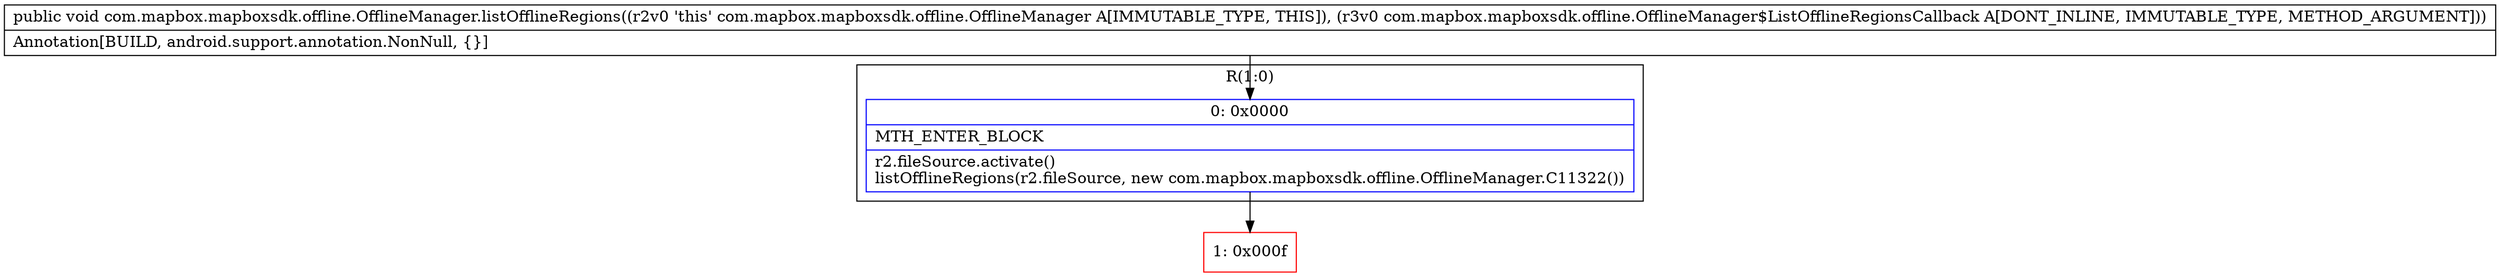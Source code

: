 digraph "CFG forcom.mapbox.mapboxsdk.offline.OfflineManager.listOfflineRegions(Lcom\/mapbox\/mapboxsdk\/offline\/OfflineManager$ListOfflineRegionsCallback;)V" {
subgraph cluster_Region_1420237708 {
label = "R(1:0)";
node [shape=record,color=blue];
Node_0 [shape=record,label="{0\:\ 0x0000|MTH_ENTER_BLOCK\l|r2.fileSource.activate()\llistOfflineRegions(r2.fileSource, new com.mapbox.mapboxsdk.offline.OfflineManager.C11322())\l}"];
}
Node_1 [shape=record,color=red,label="{1\:\ 0x000f}"];
MethodNode[shape=record,label="{public void com.mapbox.mapboxsdk.offline.OfflineManager.listOfflineRegions((r2v0 'this' com.mapbox.mapboxsdk.offline.OfflineManager A[IMMUTABLE_TYPE, THIS]), (r3v0 com.mapbox.mapboxsdk.offline.OfflineManager$ListOfflineRegionsCallback A[DONT_INLINE, IMMUTABLE_TYPE, METHOD_ARGUMENT]))  | Annotation[BUILD, android.support.annotation.NonNull, \{\}]\l}"];
MethodNode -> Node_0;
Node_0 -> Node_1;
}


